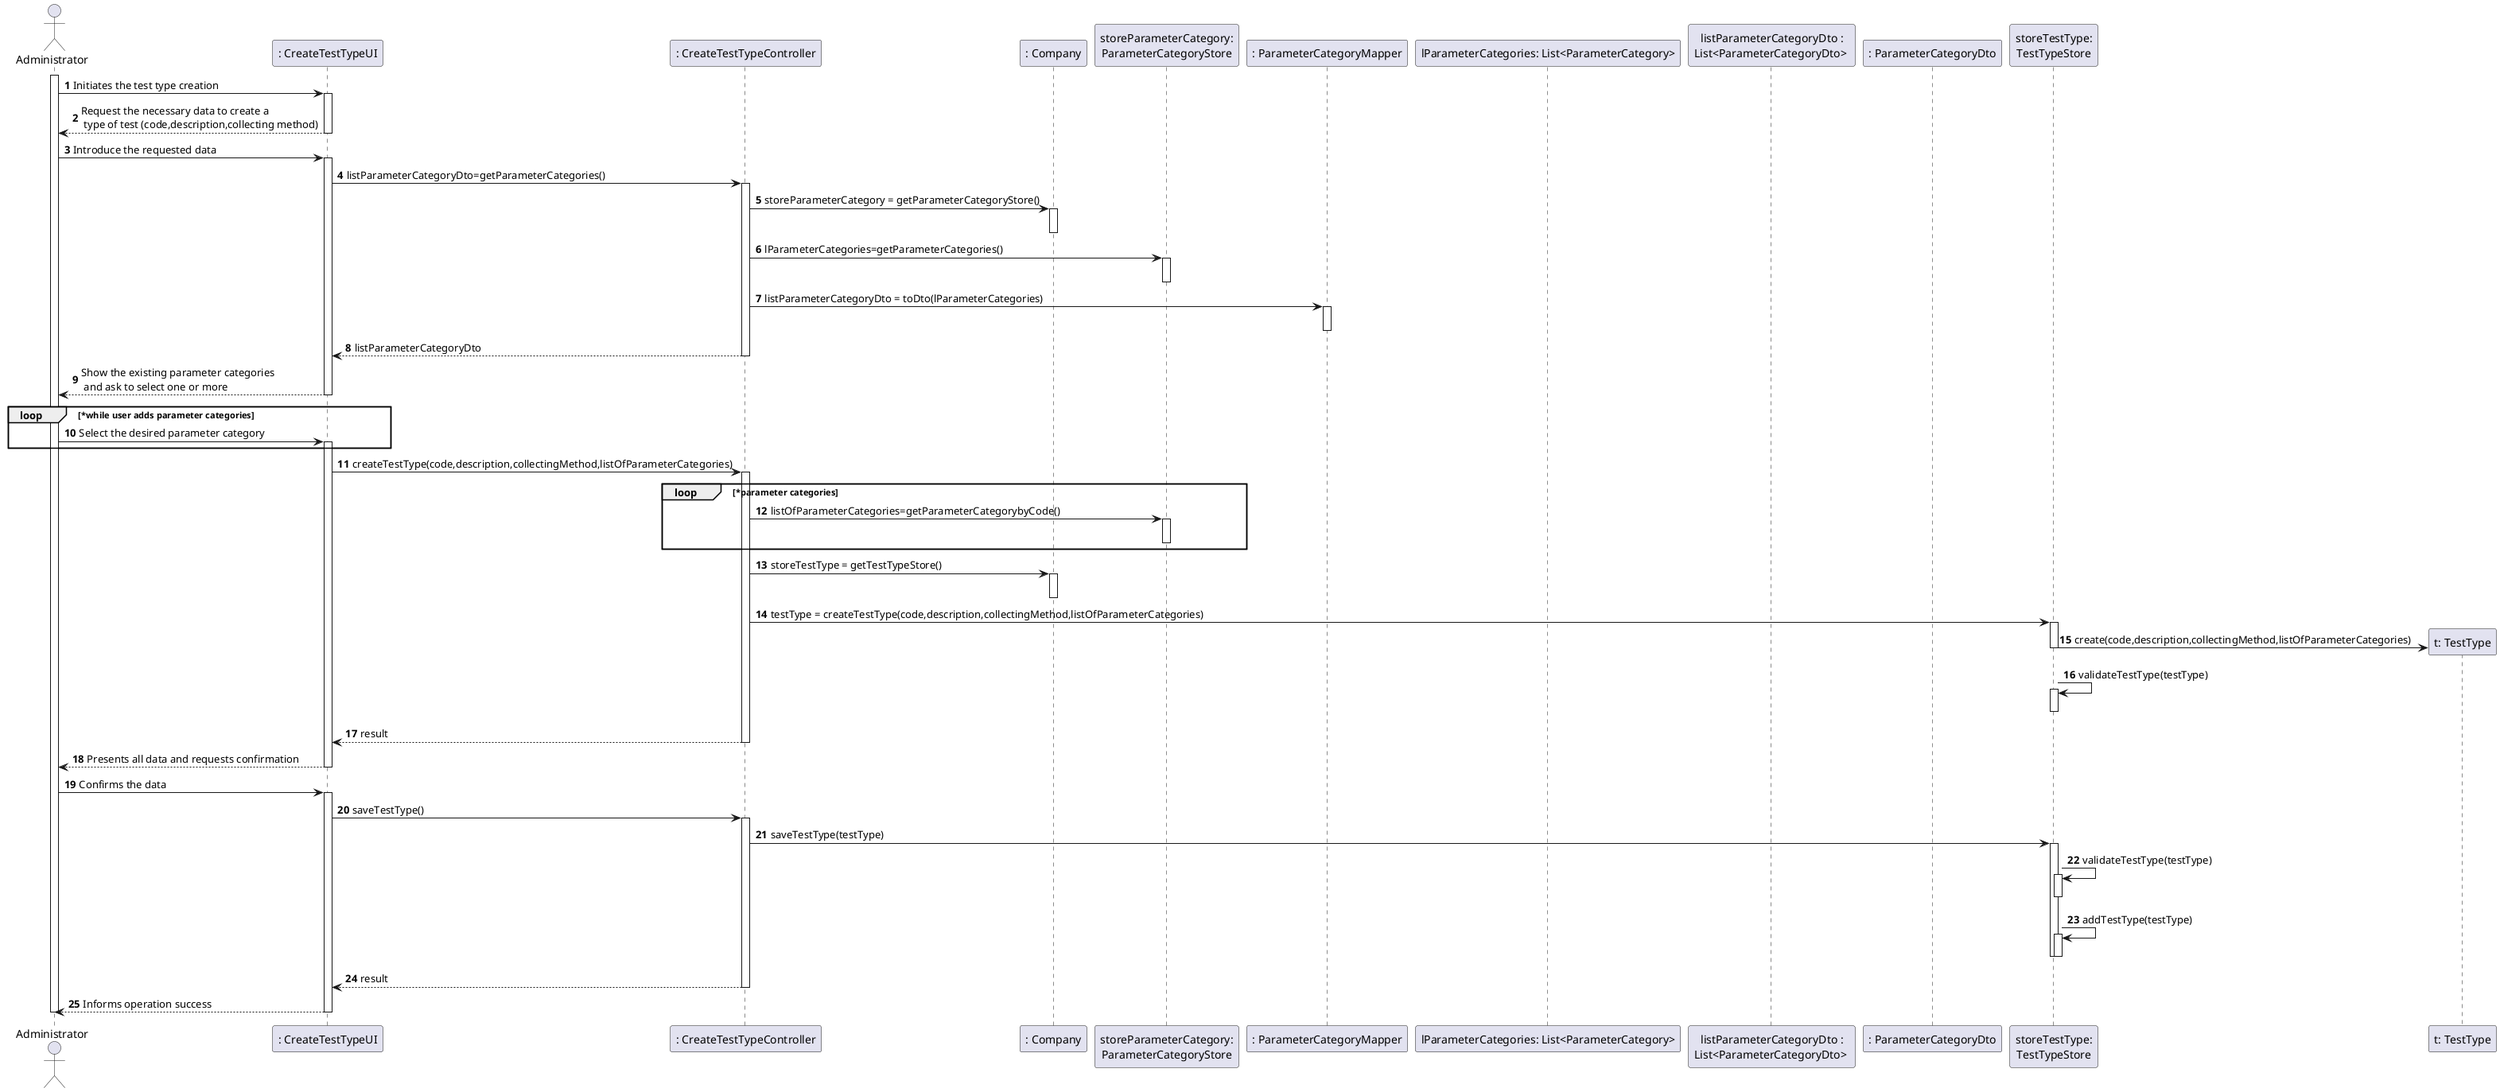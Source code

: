 @startuml
autonumber
'hide footbox
actor "Administrator" as Adm

participant ": CreateTestTypeUI" as UI
participant ": CreateTestTypeController" as CTRL
participant ": Company" as Comp
participant "storeParameterCategory:\nParameterCategoryStore" as PC
participant ": ParameterCategoryMapper" as MAPPER
participant "lParameterCategories: List<ParameterCategory>" as LPC
participant "listParameterCategoryDto :\nList<ParameterCategoryDto> " as LPCDto
participant ": ParameterCategoryDto" as PCDto
participant "storeTestType:\nTestTypeStore" as str
participant "t: TestType" as TT

activate Adm
Adm -> UI : Initiates the test type creation
activate UI
UI --> Adm : Request the necessary data to create a\n type of test (code,description,collecting method)
deactivate UI

Adm -> UI : Introduce the requested data
activate UI
UI -> CTRL : listParameterCategoryDto=getParameterCategories()
activate CTRL
CTRL -> Comp : storeParameterCategory = getParameterCategoryStore()
activate Comp
deactivate Comp
CTRL -> PC : lParameterCategories=getParameterCategories()
activate PC
deactivate PC
CTRL -> MAPPER : listParameterCategoryDto = toDto(lParameterCategories)
activate MAPPER

deactivate MAPPER
CTRL --> UI : listParameterCategoryDto
deactivate CTRL
UI --> Adm : Show the existing parameter categories\n and ask to select one or more
deactivate UI

loop *while user adds parameter categories
 Adm -> UI : Select the desired parameter category
 activate UI
end
UI -> CTRL : createTestType(code,description,collectingMethod,listOfParameterCategories)
activate CTRL

loop *parameter categories
CTRL -> PC : listOfParameterCategories=getParameterCategorybyCode()
activate PC
deactivate PC
end
CTRL -> Comp : storeTestType = getTestTypeStore()
activate Comp
deactivate Comp
CTRL -> str : testType = createTestType(code,description,collectingMethod,listOfParameterCategories)
activate str
str -> TT** : create(code,description,collectingMethod,listOfParameterCategories)
deactivate str
str-> str : validateTestType(testType)
activate str
deactivate str
CTRL --> UI: result
deactivate CTRL
UI --> Adm : Presents all data and requests confirmation
deactivate UI

Adm -> UI: Confirms the data
activate UI
UI -> CTRL: saveTestType()
activate CTRL
CTRL -> str : saveTestType(testType)
activate str
str -> str : validateTestType(testType)
activate str
deactivate str
str ->str : addTestType(testType)
activate str
deactivate str
deactivate str
CTRL --> UI: result
deactivate CTRL
UI --> Adm : Informs operation success
deactivate UI

deactivate Adm




@enduml